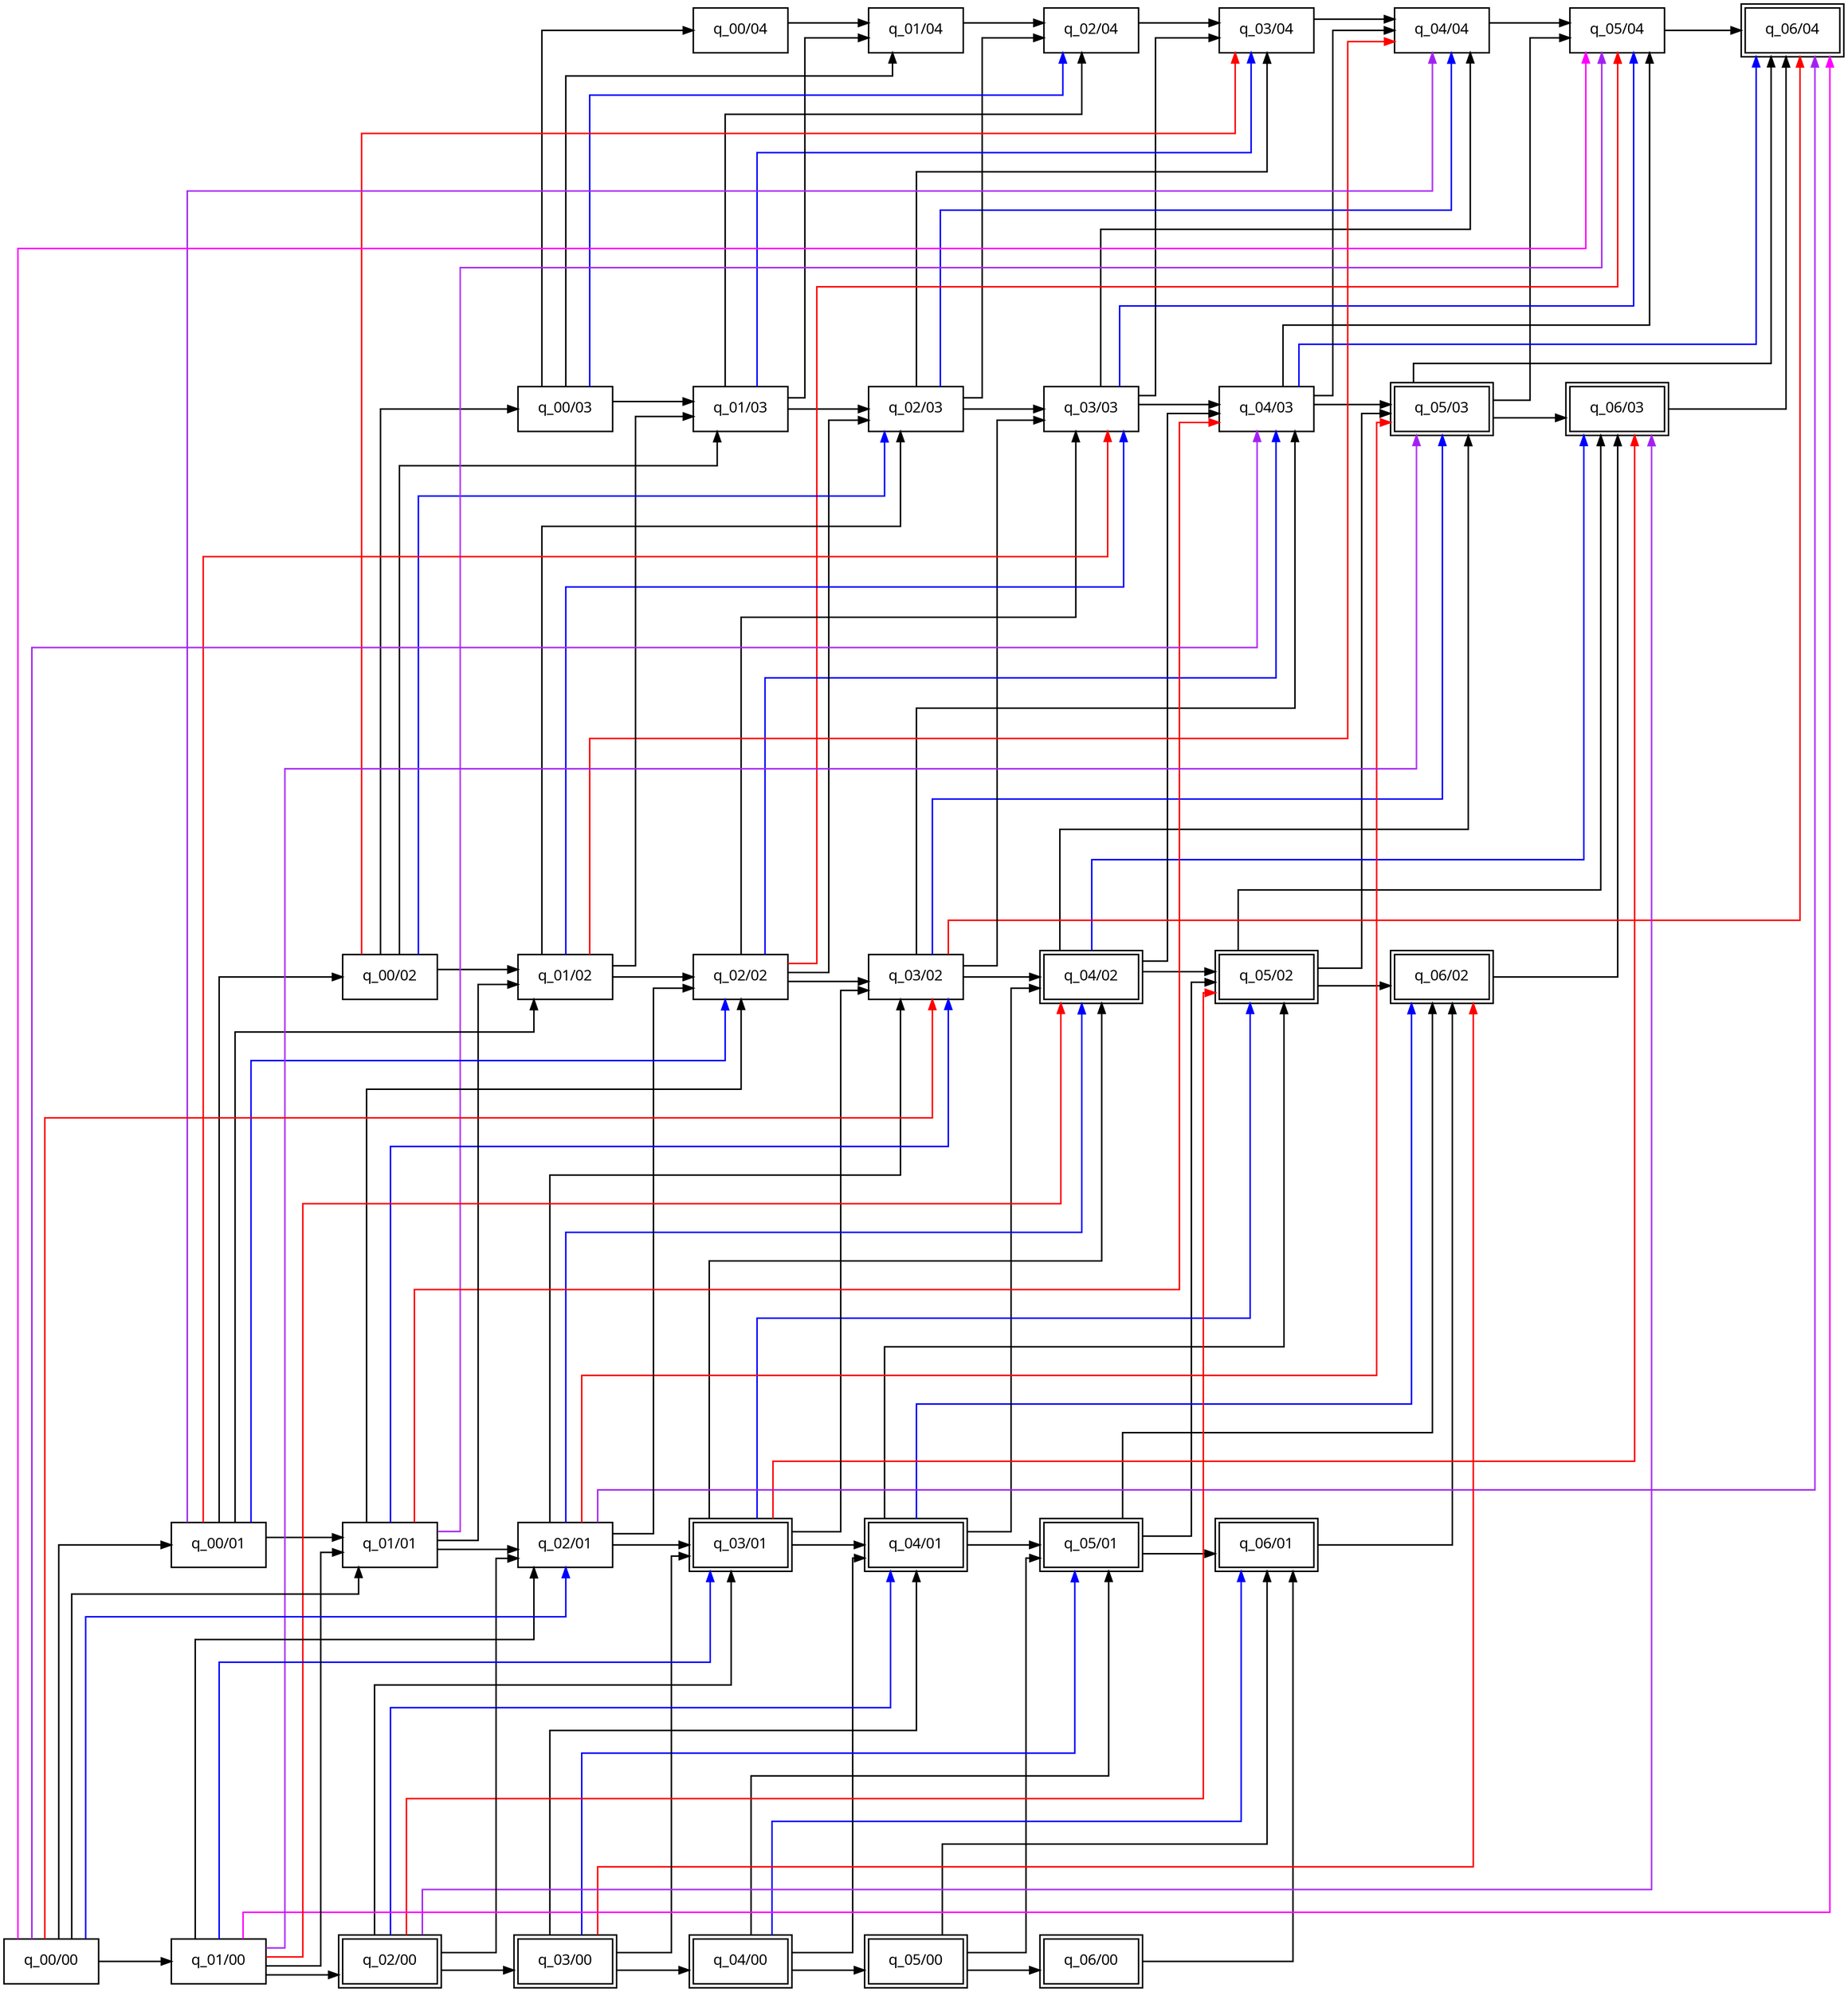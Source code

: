 strict digraph {
    nodesep=0.25;
    splines=ortho;
    graph ["concentrate"="false","rankdir"="LR","bgcolor"="transparent","margin"="0.0","compound"="true","nslimit"="20"]
    "q_06/04" [group=4]["color"="black","fontcolor"="black","fontname"="JetBrains Mono","fontsize"="15","penwidth"="1.5","shape"="rect",peripheries=2, margin="0.28,0.2"]
    "q_05/04" [group=4]["color"="black","fontcolor"="black","fontname"="JetBrains Mono","fontsize"="15","penwidth"="1.5","shape"="rect", margin="0.28,0.2"]
    "q_04/04" [group=4]["color"="black","fontcolor"="black","fontname"="JetBrains Mono","fontsize"="15","penwidth"="1.5","shape"="rect", margin="0.28,0.2"]
    "q_03/04" [group=4]["color"="black","fontcolor"="black","fontname"="JetBrains Mono","fontsize"="15","penwidth"="1.5","shape"="rect", margin="0.28,0.2"]
    "q_02/04" [group=4]["color"="black","fontcolor"="black","fontname"="JetBrains Mono","fontsize"="15","penwidth"="1.5","shape"="rect", margin="0.28,0.2"]
    "q_01/04" [group=4]["color"="black","fontcolor"="black","fontname"="JetBrains Mono","fontsize"="15","penwidth"="1.5","shape"="rect", margin="0.28,0.2"]
    "q_00/04" [group=4]["color"="black","fontcolor"="black","fontname"="JetBrains Mono","fontsize"="15","penwidth"="1.5","shape"="rect", margin="0.28,0.2"]
    "q_06/03" [group=3]["color"="black","fontcolor"="black","fontname"="JetBrains Mono","fontsize"="15","penwidth"="1.5","shape"="rect",peripheries=2, margin="0.28,0.2"]
    "q_05/03" [group=3]["color"="black","fontcolor"="black","fontname"="JetBrains Mono","fontsize"="15","penwidth"="1.5","shape"="rect",peripheries=2, margin="0.28,0.2"]
    "q_04/03" [group=3]["color"="black","fontcolor"="black","fontname"="JetBrains Mono","fontsize"="15","penwidth"="1.5","shape"="rect", margin="0.28,0.2"]
    "q_03/03" [group=3]["color"="black","fontcolor"="black","fontname"="JetBrains Mono","fontsize"="15","penwidth"="1.5","shape"="rect", margin="0.28,0.2"]
    "q_02/03" [group=3]["color"="black","fontcolor"="black","fontname"="JetBrains Mono","fontsize"="15","penwidth"="1.5","shape"="rect", margin="0.28,0.2"]
    "q_01/03" [group=3]["color"="black","fontcolor"="black","fontname"="JetBrains Mono","fontsize"="15","penwidth"="1.5","shape"="rect", margin="0.28,0.2"]
    "q_00/03" [group=3]["color"="black","fontcolor"="black","fontname"="JetBrains Mono","fontsize"="15","penwidth"="1.5","shape"="rect", margin="0.28,0.2"]
    "q_06/02" [group=2]["color"="black","fontcolor"="black","fontname"="JetBrains Mono","fontsize"="15","penwidth"="1.5","shape"="rect",peripheries=2, margin="0.28,0.2"]
    "q_05/02" [group=2]["color"="black","fontcolor"="black","fontname"="JetBrains Mono","fontsize"="15","penwidth"="1.5","shape"="rect",peripheries=2, margin="0.28,0.2"]
    "q_04/02" [group=2]["color"="black","fontcolor"="black","fontname"="JetBrains Mono","fontsize"="15","penwidth"="1.5","shape"="rect",peripheries=2, margin="0.28,0.2"]
    "q_03/02" [group=2]["color"="black","fontcolor"="black","fontname"="JetBrains Mono","fontsize"="15","penwidth"="1.5","shape"="rect", margin="0.28,0.2"]
    "q_02/02" [group=2]["color"="black","fontcolor"="black","fontname"="JetBrains Mono","fontsize"="15","penwidth"="1.5","shape"="rect", margin="0.28,0.2"]
    "q_01/02" [group=2]["color"="black","fontcolor"="black","fontname"="JetBrains Mono","fontsize"="15","penwidth"="1.5","shape"="rect", margin="0.28,0.2"]
    "q_00/02" [group=2]["color"="black","fontcolor"="black","fontname"="JetBrains Mono","fontsize"="15","penwidth"="1.5","shape"="rect", margin="0.28,0.2"]
    "q_06/01" [group=1]["color"="black","fontcolor"="black","fontname"="JetBrains Mono","fontsize"="15","penwidth"="1.5","shape"="rect",peripheries=2, margin="0.28,0.2"]
    "q_05/01" [group=1]["color"="black","fontcolor"="black","fontname"="JetBrains Mono","fontsize"="15","penwidth"="1.5","shape"="rect",peripheries=2, margin="0.28,0.2"]
    "q_04/01" [group=1]["color"="black","fontcolor"="black","fontname"="JetBrains Mono","fontsize"="15","penwidth"="1.5","shape"="rect",peripheries=2, margin="0.28,0.2"]
    "q_03/01" [group=1]["color"="black","fontcolor"="black","fontname"="JetBrains Mono","fontsize"="15","penwidth"="1.5","shape"="rect",peripheries=2, margin="0.28,0.2"]
    "q_02/01" [group=1]["color"="black","fontcolor"="black","fontname"="JetBrains Mono","fontsize"="15","penwidth"="1.5","shape"="rect", margin="0.28,0.2"]
    "q_01/01" [group=1]["color"="black","fontcolor"="black","fontname"="JetBrains Mono","fontsize"="15","penwidth"="1.5","shape"="rect", margin="0.28,0.2"]
    "q_00/01" [group=1]["color"="black","fontcolor"="black","fontname"="JetBrains Mono","fontsize"="15","penwidth"="1.5","shape"="rect", margin="0.28,0.2"]
    "q_06/00" [group=0]["color"="black","fontcolor"="black","fontname"="JetBrains Mono","fontsize"="15","penwidth"="1.5","shape"="rect",peripheries=2, margin="0.28,0.2"]
    "q_05/00" [group=0]["color"="black","fontcolor"="black","fontname"="JetBrains Mono","fontsize"="15","penwidth"="1.5","shape"="rect",peripheries=2, margin="0.28,0.2"]
    "q_04/00" [group=0]["color"="black","fontcolor"="black","fontname"="JetBrains Mono","fontsize"="15","penwidth"="1.5","shape"="rect",peripheries=2, margin="0.28,0.2"]
    "q_03/00" [group=0]["color"="black","fontcolor"="black","fontname"="JetBrains Mono","fontsize"="15","penwidth"="1.5","shape"="rect",peripheries=2, margin="0.28,0.2"]
    "q_02/00" [group=0]["color"="black","fontcolor"="black","fontname"="JetBrains Mono","fontsize"="15","penwidth"="1.5","shape"="rect",peripheries=2, margin="0.28,0.2"]
    "q_01/00" [group=0]["color"="black","fontcolor"="black","fontname"="JetBrains Mono","fontsize"="15","penwidth"="1.5","shape"="rect", margin="0.28,0.2"]
    "q_00/00" [group=0]["color"="black","fontcolor"="black","fontname"="JetBrains Mono","fontsize"="15","penwidth"="1.5","shape"="rect", margin="0.28,0.2"]
    "q_00/00" -> "q_00/01" ["arrowhead"="normal", minlen="2.5", "penwidth"="1.5", color=black]
    "q_00/01" -> "q_00/02" ["arrowhead"="normal", minlen="2.5", "penwidth"="1.5", color=black]
    "q_00/02" -> "q_00/03" ["arrowhead"="normal", minlen="2.5", "penwidth"="1.5", color=black]
    "q_00/03" -> "q_00/04" ["arrowhead"="normal", minlen="2.5", "penwidth"="1.5", color=black]
    "q_01/00" -> "q_01/01" ["arrowhead"="normal", minlen="2.5", "penwidth"="1.5", color=black]
    "q_01/01" -> "q_01/02" ["arrowhead"="normal", minlen="2.5", "penwidth"="1.5", color=black]
    "q_01/02" -> "q_01/03" ["arrowhead"="normal", minlen="2.5", "penwidth"="1.5", color=black]
    "q_01/03" -> "q_01/04" ["arrowhead"="normal", minlen="2.5", "penwidth"="1.5", color=black]
    "q_02/00" -> "q_02/01" ["arrowhead"="normal", minlen="2.5", "penwidth"="1.5", color=black]
    "q_02/01" -> "q_02/02" ["arrowhead"="normal", minlen="2.5", "penwidth"="1.5", color=black]
    "q_02/02" -> "q_02/03" ["arrowhead"="normal", minlen="2.5", "penwidth"="1.5", color=black]
    "q_02/03" -> "q_02/04" ["arrowhead"="normal", minlen="2.5", "penwidth"="1.5", color=black]
    "q_03/00" -> "q_03/01" ["arrowhead"="normal", minlen="2.5", "penwidth"="1.5", color=black]
    "q_03/01" -> "q_03/02" ["arrowhead"="normal", minlen="2.5", "penwidth"="1.5", color=black]
    "q_03/02" -> "q_03/03" ["arrowhead"="normal", minlen="2.5", "penwidth"="1.5", color=black]
    "q_03/03" -> "q_03/04" ["arrowhead"="normal", minlen="2.5", "penwidth"="1.5", color=black]
    "q_04/00" -> "q_04/01" ["arrowhead"="normal", minlen="2.5", "penwidth"="1.5", color=black]
    "q_04/01" -> "q_04/02" ["arrowhead"="normal", minlen="2.5", "penwidth"="1.5", color=black]
    "q_04/02" -> "q_04/03" ["arrowhead"="normal", minlen="2.5", "penwidth"="1.5", color=black]
    "q_04/03" -> "q_04/04" ["arrowhead"="normal", minlen="2.5", "penwidth"="1.5", color=black]
    "q_05/00" -> "q_05/01" ["arrowhead"="normal", minlen="2.5", "penwidth"="1.5", color=black]
    "q_05/01" -> "q_05/02" ["arrowhead"="normal", minlen="2.5", "penwidth"="1.5", color=black]
    "q_05/02" -> "q_05/03" ["arrowhead"="normal", minlen="2.5", "penwidth"="1.5", color=black]
    "q_05/03" -> "q_05/04" ["arrowhead"="normal", minlen="2.5", "penwidth"="1.5", color=black]
    "q_06/00" -> "q_06/01" ["arrowhead"="normal", minlen="2.5", "penwidth"="1.5", color=black]
    "q_06/01" -> "q_06/02" ["arrowhead"="normal", minlen="2.5", "penwidth"="1.5", color=black]
    "q_06/02" -> "q_06/03" ["arrowhead"="normal", minlen="2.5", "penwidth"="1.5", color=black]
    "q_06/03" -> "q_06/04" ["arrowhead"="normal", minlen="2.5", "penwidth"="1.5", color=black]
    "q_00/00" -> "q_01/01" ["arrowhead"="normal", minlen="2.5", "penwidth"="1.5", color=black]
    "q_00/01" -> "q_01/02" ["arrowhead"="normal", minlen="2.5", "penwidth"="1.5", color=black]
    "q_00/02" -> "q_01/03" ["arrowhead"="normal", minlen="2.5", "penwidth"="1.5", color=black]
    "q_00/03" -> "q_01/04" ["arrowhead"="normal", minlen="2.5", "penwidth"="1.5", color=black]
    "q_01/00" -> "q_02/01" ["arrowhead"="normal", minlen="2.5", "penwidth"="1.5", color=black]
    "q_01/01" -> "q_02/02" ["arrowhead"="normal", minlen="2.5", "penwidth"="1.5", color=black]
    "q_01/02" -> "q_02/03" ["arrowhead"="normal", minlen="2.5", "penwidth"="1.5", color=black]
    "q_01/03" -> "q_02/04" ["arrowhead"="normal", minlen="2.5", "penwidth"="1.5", color=black]
    "q_02/00" -> "q_03/01" ["arrowhead"="normal", minlen="2.5", "penwidth"="1.5", color=black]
    "q_02/01" -> "q_03/02" ["arrowhead"="normal", minlen="2.5", "penwidth"="1.5", color=black]
    "q_02/02" -> "q_03/03" ["arrowhead"="normal", minlen="2.5", "penwidth"="1.5", color=black]
    "q_02/03" -> "q_03/04" ["arrowhead"="normal", minlen="2.5", "penwidth"="1.5", color=black]
    "q_03/00" -> "q_04/01" ["arrowhead"="normal", minlen="2.5", "penwidth"="1.5", color=black]
    "q_03/01" -> "q_04/02" ["arrowhead"="normal", minlen="2.5", "penwidth"="1.5", color=black]
    "q_03/02" -> "q_04/03" ["arrowhead"="normal", minlen="2.5", "penwidth"="1.5", color=black]
    "q_03/03" -> "q_04/04" ["arrowhead"="normal", minlen="2.5", "penwidth"="1.5", color=black]
    "q_04/00" -> "q_05/01" ["arrowhead"="normal", minlen="2.5", "penwidth"="1.5", color=black]
    "q_04/01" -> "q_05/02" ["arrowhead"="normal", minlen="2.5", "penwidth"="1.5", color=black]
    "q_04/02" -> "q_05/03" ["arrowhead"="normal", minlen="2.5", "penwidth"="1.5", color=black]
    "q_04/03" -> "q_05/04" ["arrowhead"="normal", minlen="2.5", "penwidth"="1.5", color=black]
    "q_05/00" -> "q_06/01" ["arrowhead"="normal", minlen="2.5", "penwidth"="1.5", color=black]
    "q_05/01" -> "q_06/02" ["arrowhead"="normal", minlen="2.5", "penwidth"="1.5", color=black]
    "q_05/02" -> "q_06/03" ["arrowhead"="normal", minlen="2.5", "penwidth"="1.5", color=black]
    "q_05/03" -> "q_06/04" ["arrowhead"="normal", minlen="2.5", "penwidth"="1.5", color=black]
    "q_00/00" -> "q_01/00" ["arrowhead"="normal", minlen="2.5", "penwidth"="1.5", color=black]
    "q_00/01" -> "q_01/01" ["arrowhead"="normal", minlen="2.5", "penwidth"="1.5", color=black]
    "q_00/02" -> "q_01/02" ["arrowhead"="normal", minlen="2.5", "penwidth"="1.5", color=black]
    "q_00/03" -> "q_01/03" ["arrowhead"="normal", minlen="2.5", "penwidth"="1.5", color=black]
    "q_00/04" -> "q_01/04" ["arrowhead"="normal", minlen="2.5", "penwidth"="1.5", color=black]
    "q_01/00" -> "q_02/00" ["arrowhead"="normal", minlen="2.5", "penwidth"="1.5", color=black]
    "q_01/01" -> "q_02/01" ["arrowhead"="normal", minlen="2.5", "penwidth"="1.5", color=black]
    "q_01/02" -> "q_02/02" ["arrowhead"="normal", minlen="2.5", "penwidth"="1.5", color=black]
    "q_01/03" -> "q_02/03" ["arrowhead"="normal", minlen="2.5", "penwidth"="1.5", color=black]
    "q_01/04" -> "q_02/04" ["arrowhead"="normal", minlen="2.5", "penwidth"="1.5", color=black]
    "q_02/00" -> "q_03/00" ["arrowhead"="normal", minlen="2.5", "penwidth"="1.5", color=black]
    "q_02/01" -> "q_03/01" ["arrowhead"="normal", minlen="2.5", "penwidth"="1.5", color=black]
    "q_02/02" -> "q_03/02" ["arrowhead"="normal", minlen="2.5", "penwidth"="1.5", color=black]
    "q_02/03" -> "q_03/03" ["arrowhead"="normal", minlen="2.5", "penwidth"="1.5", color=black]
    "q_02/04" -> "q_03/04" ["arrowhead"="normal", minlen="2.5", "penwidth"="1.5", color=black]
    "q_03/00" -> "q_04/00" ["arrowhead"="normal", minlen="2.5", "penwidth"="1.5", color=black]
    "q_03/01" -> "q_04/01" ["arrowhead"="normal", minlen="2.5", "penwidth"="1.5", color=black]
    "q_03/02" -> "q_04/02" ["arrowhead"="normal", minlen="2.5", "penwidth"="1.5", color=black]
    "q_03/03" -> "q_04/03" ["arrowhead"="normal", minlen="2.5", "penwidth"="1.5", color=black]
    "q_03/04" -> "q_04/04" ["arrowhead"="normal", minlen="2.5", "penwidth"="1.5", color=black]
    "q_04/00" -> "q_05/00" ["arrowhead"="normal", minlen="2.5", "penwidth"="1.5", color=black]
    "q_04/01" -> "q_05/01" ["arrowhead"="normal", minlen="2.5", "penwidth"="1.5", color=black]
    "q_04/02" -> "q_05/02" ["arrowhead"="normal", minlen="2.5", "penwidth"="1.5", color=black]
    "q_04/03" -> "q_05/03" ["arrowhead"="normal", minlen="2.5", "penwidth"="1.5", color=black]
    "q_04/04" -> "q_05/04" ["arrowhead"="normal", minlen="2.5", "penwidth"="1.5", color=black]
    "q_05/00" -> "q_06/00" ["arrowhead"="normal", minlen="2.5", "penwidth"="1.5", color=black]
    "q_05/01" -> "q_06/01" ["arrowhead"="normal", minlen="2.5", "penwidth"="1.5", color=black]
    "q_05/02" -> "q_06/02" ["arrowhead"="normal", minlen="2.5", "penwidth"="1.5", color=black]
    "q_05/03" -> "q_06/03" ["arrowhead"="normal", minlen="2.5", "penwidth"="1.5", color=black]
    "q_05/04" -> "q_06/04" ["arrowhead"="normal", minlen="2.5", "penwidth"="1.5", color=black]
    "q_00/00" -> "q_02/01" ["arrowhead"="normal", minlen="2.5", "penwidth"="1.5", color=blue]
    "q_00/01" -> "q_02/02" ["arrowhead"="normal", minlen="2.5", "penwidth"="1.5", color=blue]
    "q_00/02" -> "q_02/03" ["arrowhead"="normal", minlen="2.5", "penwidth"="1.5", color=blue]
    "q_00/03" -> "q_02/04" ["arrowhead"="normal", minlen="2.5", "penwidth"="1.5", color=blue]
    "q_00/00" -> "q_03/02" ["arrowhead"="normal", minlen="2.5", "penwidth"="1.5", color=red]
    "q_00/01" -> "q_03/03" ["arrowhead"="normal", minlen="2.5", "penwidth"="1.5", color=red]
    "q_00/02" -> "q_03/04" ["arrowhead"="normal", minlen="2.5", "penwidth"="1.5", color=red]
    "q_00/00" -> "q_04/03" ["arrowhead"="normal", minlen="2.5", "penwidth"="1.5", color=purple]
    "q_00/01" -> "q_04/04" ["arrowhead"="normal", minlen="2.5", "penwidth"="1.5", color=purple]
    "q_00/00" -> "q_05/04" ["arrowhead"="normal", minlen="2.5", "penwidth"="1.5", color=fuchsia]
    "q_01/00" -> "q_03/01" ["arrowhead"="normal", minlen="2.5", "penwidth"="1.5", color=blue]
    "q_01/01" -> "q_03/02" ["arrowhead"="normal", minlen="2.5", "penwidth"="1.5", color=blue]
    "q_01/02" -> "q_03/03" ["arrowhead"="normal", minlen="2.5", "penwidth"="1.5", color=blue]
    "q_01/03" -> "q_03/04" ["arrowhead"="normal", minlen="2.5", "penwidth"="1.5", color=blue]
    "q_01/00" -> "q_04/02" ["arrowhead"="normal", minlen="2.5", "penwidth"="1.5", color=red]
    "q_01/01" -> "q_04/03" ["arrowhead"="normal", minlen="2.5", "penwidth"="1.5", color=red]
    "q_01/02" -> "q_04/04" ["arrowhead"="normal", minlen="2.5", "penwidth"="1.5", color=red]
    "q_01/00" -> "q_05/03" ["arrowhead"="normal", minlen="2.5", "penwidth"="1.5", color=purple]
    "q_01/01" -> "q_05/04" ["arrowhead"="normal", minlen="2.5", "penwidth"="1.5", color=purple]
    "q_01/00" -> "q_06/04" ["arrowhead"="normal", minlen="2.5", "penwidth"="1.5", color=fuchsia]
    "q_02/00" -> "q_04/01" ["arrowhead"="normal", minlen="2.5", "penwidth"="1.5", color=blue]
    "q_02/01" -> "q_04/02" ["arrowhead"="normal", minlen="2.5", "penwidth"="1.5", color=blue]
    "q_02/02" -> "q_04/03" ["arrowhead"="normal", minlen="2.5", "penwidth"="1.5", color=blue]
    "q_02/03" -> "q_04/04" ["arrowhead"="normal", minlen="2.5", "penwidth"="1.5", color=blue]
    "q_02/00" -> "q_05/02" ["arrowhead"="normal", minlen="2.5", "penwidth"="1.5", color=red]
    "q_02/01" -> "q_05/03" ["arrowhead"="normal", minlen="2.5", "penwidth"="1.5", color=red]
    "q_02/02" -> "q_05/04" ["arrowhead"="normal", minlen="2.5", "penwidth"="1.5", color=red]
    "q_02/00" -> "q_06/03" ["arrowhead"="normal", minlen="2.5", "penwidth"="1.5", color=purple]
    "q_02/01" -> "q_06/04" ["arrowhead"="normal", minlen="2.5", "penwidth"="1.5", color=purple]
    "q_03/00" -> "q_05/01" ["arrowhead"="normal", minlen="2.5", "penwidth"="1.5", color=blue]
    "q_03/01" -> "q_05/02" ["arrowhead"="normal", minlen="2.5", "penwidth"="1.5", color=blue]
    "q_03/02" -> "q_05/03" ["arrowhead"="normal", minlen="2.5", "penwidth"="1.5", color=blue]
    "q_03/03" -> "q_05/04" ["arrowhead"="normal", minlen="2.5", "penwidth"="1.5", color=blue]
    "q_03/00" -> "q_06/02" ["arrowhead"="normal", minlen="2.5", "penwidth"="1.5", color=red]
    "q_03/01" -> "q_06/03" ["arrowhead"="normal", minlen="2.5", "penwidth"="1.5", color=red]
    "q_03/02" -> "q_06/04" ["arrowhead"="normal", minlen="2.5", "penwidth"="1.5", color=red]
    "q_04/00" -> "q_06/01" ["arrowhead"="normal", minlen="2.5", "penwidth"="1.5", color=blue]
    "q_04/01" -> "q_06/02" ["arrowhead"="normal", minlen="2.5", "penwidth"="1.5", color=blue]
    "q_04/02" -> "q_06/03" ["arrowhead"="normal", minlen="2.5", "penwidth"="1.5", color=blue]
    "q_04/03" -> "q_06/04" ["arrowhead"="normal", minlen="2.5", "penwidth"="1.5", color=blue]
}